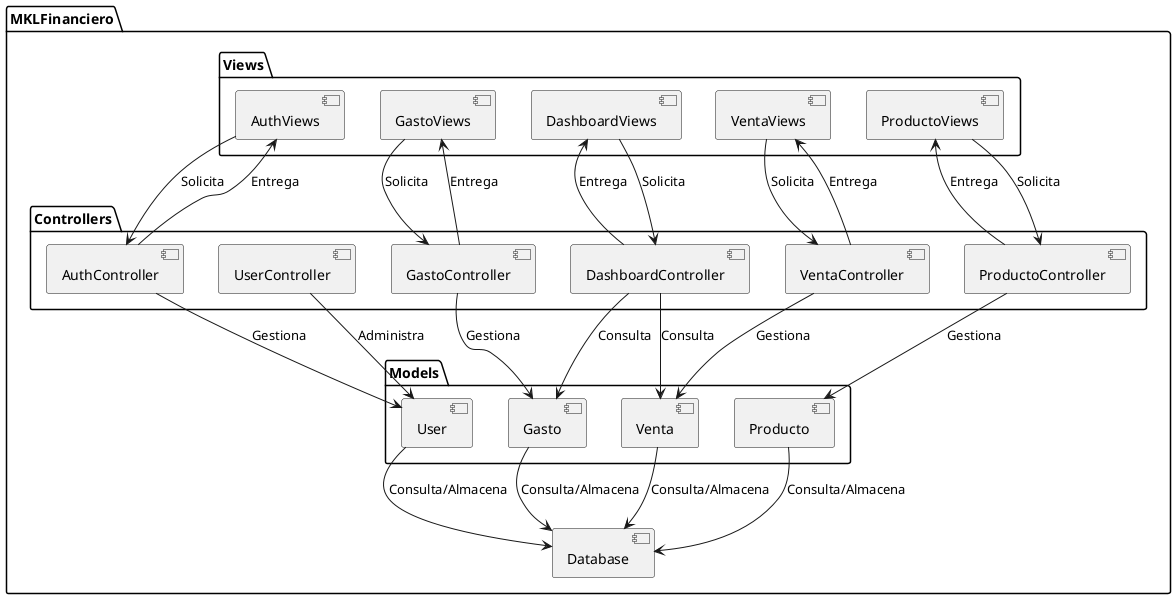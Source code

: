 @startuml
package "MKLFinanciero" {
    package "Views" {
        [AuthViews]
        [DashboardViews]
        [GastoViews]
        [ProductoViews]
        [VentaViews]
    }
    
    package "Controllers" {
        [AuthController]
        [DashboardController]
        [GastoController]
        [ProductoController]
        [UserController]
        [VentaController]
    }
    
    package "Models" {
        [Gasto]
        [Producto]
        [User]
        [Venta]
    }
    
    [Database] as DB
}

' Relaciones Vista -> Controlador
[AuthViews] --> [AuthController] : Solicita
[DashboardViews] --> [DashboardController] : Solicita
[GastoViews] --> [GastoController] : Solicita
[ProductoViews] --> [ProductoController] : Solicita
[VentaViews] --> [VentaController] : Solicita

' Relaciones Controlador - Vista
[AuthController] --> [AuthViews] : Entrega
[DashboardController] --> [DashboardViews] : Entrega
[GastoController] --> [GastoViews] : Entrega
[ProductoController] --> [ProductoViews] : Entrega
[VentaController] --> [VentaViews] : Entrega

' Relaciones Modelo - BD 
[Gasto] --> DB : Consulta/Almacena
[Producto] --> DB : Consulta/Almacena
[User] --> DB : Consulta/Almacena
[Venta] --> DB : Consulta/Almacena

' Relaciones específicas
[AuthController] --> [User] : Gestiona
[DashboardController] --> [Venta] : Consulta
[DashboardController] --> [Gasto] : Consulta
[GastoController] --> [Gasto] : Gestiona
[ProductoController] --> [Producto] : Gestiona
[UserController] --> [User] : Administra
[VentaController] --> [Venta] : Gestiona
@enduml